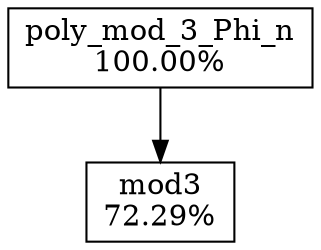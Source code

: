 digraph G {
  {
    node [shape=box]
    poly_mod_3_Phi_n[label="poly_mod_3_Phi_n\n100.00%"]
    mod3[label="mod3\n72.29%"]
  }
  poly_mod_3_Phi_n -> mod3
}
